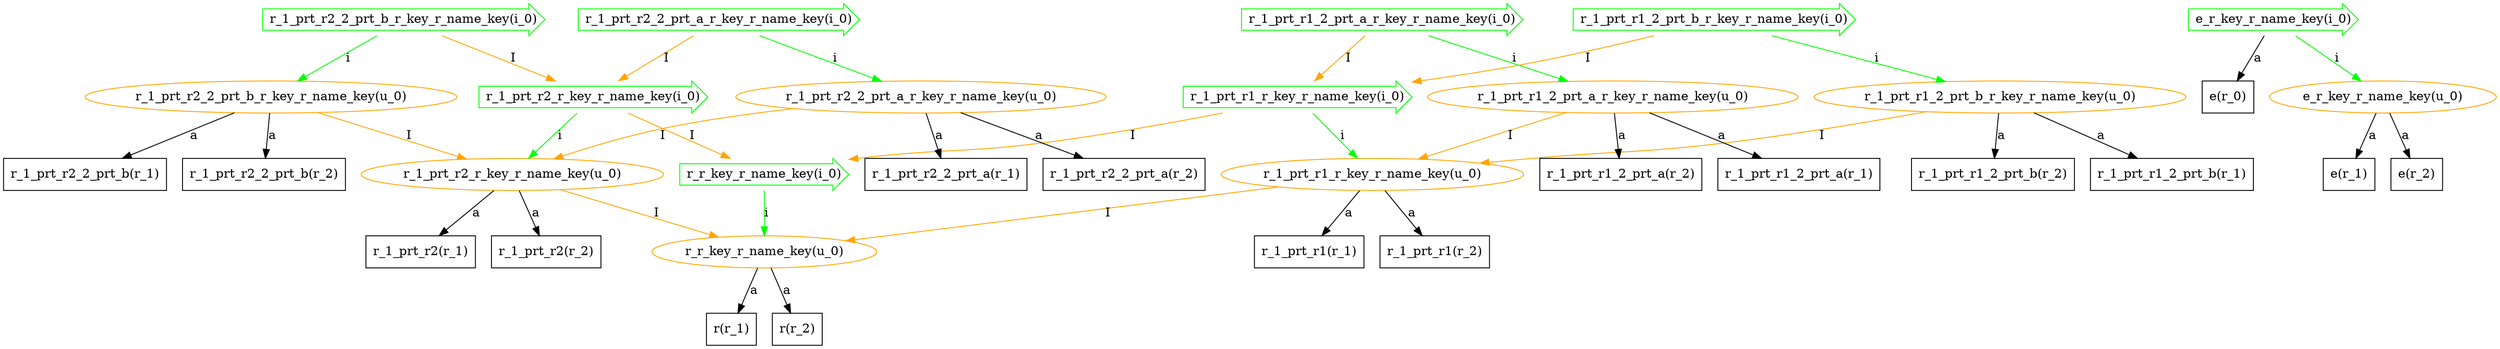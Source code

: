 // pg_depends
digraph {
	"r_1_prt_r2_2_prt_b_r_key_r_name_key(i_0)" [color=green shape=rarrow]
	"r_1_prt_r2_r_key_r_name_key(i_0)" [color=green shape=rarrow]
	"r_1_prt_r2_2_prt_b_r_key_r_name_key(i_0)" -> "r_1_prt_r2_r_key_r_name_key(i_0)" [label=I color=orange]
	"r_1_prt_r2_2_prt_a_r_key_r_name_key(i_0)" [color=green shape=rarrow]
	"r_1_prt_r2_r_key_r_name_key(i_0)" [color=green shape=rarrow]
	"r_1_prt_r2_2_prt_a_r_key_r_name_key(i_0)" -> "r_1_prt_r2_r_key_r_name_key(i_0)" [label=I color=orange]
	"r_1_prt_r1_r_key_r_name_key(i_0)" [color=green shape=rarrow]
	"r_r_key_r_name_key(i_0)" [color=green shape=rarrow]
	"r_1_prt_r1_r_key_r_name_key(i_0)" -> "r_r_key_r_name_key(i_0)" [label=I color=orange]
	"r_1_prt_r2_r_key_r_name_key(i_0)" [color=green shape=rarrow]
	"r_r_key_r_name_key(i_0)" [color=green shape=rarrow]
	"r_1_prt_r2_r_key_r_name_key(i_0)" -> "r_r_key_r_name_key(i_0)" [label=I color=orange]
	"r_1_prt_r1_2_prt_a_r_key_r_name_key(i_0)" [color=green shape=rarrow]
	"r_1_prt_r1_r_key_r_name_key(i_0)" [color=green shape=rarrow]
	"r_1_prt_r1_2_prt_a_r_key_r_name_key(i_0)" -> "r_1_prt_r1_r_key_r_name_key(i_0)" [label=I color=orange]
	"r_1_prt_r1_2_prt_b_r_key_r_name_key(i_0)" [color=green shape=rarrow]
	"r_1_prt_r1_r_key_r_name_key(i_0)" [color=green shape=rarrow]
	"r_1_prt_r1_2_prt_b_r_key_r_name_key(i_0)" -> "r_1_prt_r1_r_key_r_name_key(i_0)" [label=I color=orange]
	"e_r_key_r_name_key(i_0)" [color=green shape=rarrow]
	"e(r_0)" [color=black shape=rectangle]
	"e_r_key_r_name_key(i_0)" -> "e(r_0)" [label=a color=black]
	"r_1_prt_r2_2_prt_a_r_key_r_name_key(i_0)" [color=green shape=rarrow]
	"r_1_prt_r2_2_prt_a_r_key_r_name_key(u_0)" [color=orange shape=ellipse]
	"r_1_prt_r2_2_prt_a_r_key_r_name_key(i_0)" -> "r_1_prt_r2_2_prt_a_r_key_r_name_key(u_0)" [label=i color=green]
	"r_1_prt_r1_2_prt_b_r_key_r_name_key(i_0)" [color=green shape=rarrow]
	"r_1_prt_r1_2_prt_b_r_key_r_name_key(u_0)" [color=orange shape=ellipse]
	"r_1_prt_r1_2_prt_b_r_key_r_name_key(i_0)" -> "r_1_prt_r1_2_prt_b_r_key_r_name_key(u_0)" [label=i color=green]
	"r_r_key_r_name_key(i_0)" [color=green shape=rarrow]
	"r_r_key_r_name_key(u_0)" [color=orange shape=ellipse]
	"r_r_key_r_name_key(i_0)" -> "r_r_key_r_name_key(u_0)" [label=i color=green]
	"r_1_prt_r2_r_key_r_name_key(i_0)" [color=green shape=rarrow]
	"r_1_prt_r2_r_key_r_name_key(u_0)" [color=orange shape=ellipse]
	"r_1_prt_r2_r_key_r_name_key(i_0)" -> "r_1_prt_r2_r_key_r_name_key(u_0)" [label=i color=green]
	"r_1_prt_r2_2_prt_b_r_key_r_name_key(i_0)" [color=green shape=rarrow]
	"r_1_prt_r2_2_prt_b_r_key_r_name_key(u_0)" [color=orange shape=ellipse]
	"r_1_prt_r2_2_prt_b_r_key_r_name_key(i_0)" -> "r_1_prt_r2_2_prt_b_r_key_r_name_key(u_0)" [label=i color=green]
	"r_1_prt_r1_r_key_r_name_key(i_0)" [color=green shape=rarrow]
	"r_1_prt_r1_r_key_r_name_key(u_0)" [color=orange shape=ellipse]
	"r_1_prt_r1_r_key_r_name_key(i_0)" -> "r_1_prt_r1_r_key_r_name_key(u_0)" [label=i color=green]
	"r_1_prt_r1_2_prt_a_r_key_r_name_key(i_0)" [color=green shape=rarrow]
	"r_1_prt_r1_2_prt_a_r_key_r_name_key(u_0)" [color=orange shape=ellipse]
	"r_1_prt_r1_2_prt_a_r_key_r_name_key(i_0)" -> "r_1_prt_r1_2_prt_a_r_key_r_name_key(u_0)" [label=i color=green]
	"e_r_key_r_name_key(i_0)" [color=green shape=rarrow]
	"e_r_key_r_name_key(u_0)" [color=orange shape=ellipse]
	"e_r_key_r_name_key(i_0)" -> "e_r_key_r_name_key(u_0)" [label=i color=green]
	"r_1_prt_r2_2_prt_a_r_key_r_name_key(u_0)" [color=orange shape=ellipse]
	"r_1_prt_r2_2_prt_a(r_1)" [color=black shape=rectangle]
	"r_1_prt_r2_2_prt_a_r_key_r_name_key(u_0)" -> "r_1_prt_r2_2_prt_a(r_1)" [label=a color=black]
	"r_1_prt_r2_2_prt_a_r_key_r_name_key(u_0)" [color=orange shape=ellipse]
	"r_1_prt_r2_2_prt_a(r_2)" [color=black shape=rectangle]
	"r_1_prt_r2_2_prt_a_r_key_r_name_key(u_0)" -> "r_1_prt_r2_2_prt_a(r_2)" [label=a color=black]
	"r_1_prt_r2_2_prt_b_r_key_r_name_key(u_0)" [color=orange shape=ellipse]
	"r_1_prt_r2_2_prt_b(r_1)" [color=black shape=rectangle]
	"r_1_prt_r2_2_prt_b_r_key_r_name_key(u_0)" -> "r_1_prt_r2_2_prt_b(r_1)" [label=a color=black]
	"r_1_prt_r2_2_prt_b_r_key_r_name_key(u_0)" [color=orange shape=ellipse]
	"r_1_prt_r2_2_prt_b(r_2)" [color=black shape=rectangle]
	"r_1_prt_r2_2_prt_b_r_key_r_name_key(u_0)" -> "r_1_prt_r2_2_prt_b(r_2)" [label=a color=black]
	"e_r_key_r_name_key(u_0)" [color=orange shape=ellipse]
	"e(r_1)" [color=black shape=rectangle]
	"e_r_key_r_name_key(u_0)" -> "e(r_1)" [label=a color=black]
	"e_r_key_r_name_key(u_0)" [color=orange shape=ellipse]
	"e(r_2)" [color=black shape=rectangle]
	"e_r_key_r_name_key(u_0)" -> "e(r_2)" [label=a color=black]
	"r_r_key_r_name_key(u_0)" [color=orange shape=ellipse]
	"r(r_1)" [color=black shape=rectangle]
	"r_r_key_r_name_key(u_0)" -> "r(r_1)" [label=a color=black]
	"r_r_key_r_name_key(u_0)" [color=orange shape=ellipse]
	"r(r_2)" [color=black shape=rectangle]
	"r_r_key_r_name_key(u_0)" -> "r(r_2)" [label=a color=black]
	"r_1_prt_r1_r_key_r_name_key(u_0)" [color=orange shape=ellipse]
	"r_1_prt_r1(r_1)" [color=black shape=rectangle]
	"r_1_prt_r1_r_key_r_name_key(u_0)" -> "r_1_prt_r1(r_1)" [label=a color=black]
	"r_1_prt_r1_r_key_r_name_key(u_0)" [color=orange shape=ellipse]
	"r_1_prt_r1(r_2)" [color=black shape=rectangle]
	"r_1_prt_r1_r_key_r_name_key(u_0)" -> "r_1_prt_r1(r_2)" [label=a color=black]
	"r_1_prt_r2_r_key_r_name_key(u_0)" [color=orange shape=ellipse]
	"r_1_prt_r2(r_2)" [color=black shape=rectangle]
	"r_1_prt_r2_r_key_r_name_key(u_0)" -> "r_1_prt_r2(r_2)" [label=a color=black]
	"r_1_prt_r2_r_key_r_name_key(u_0)" [color=orange shape=ellipse]
	"r_1_prt_r2(r_1)" [color=black shape=rectangle]
	"r_1_prt_r2_r_key_r_name_key(u_0)" -> "r_1_prt_r2(r_1)" [label=a color=black]
	"r_1_prt_r1_2_prt_b_r_key_r_name_key(u_0)" [color=orange shape=ellipse]
	"r_1_prt_r1_2_prt_b(r_2)" [color=black shape=rectangle]
	"r_1_prt_r1_2_prt_b_r_key_r_name_key(u_0)" -> "r_1_prt_r1_2_prt_b(r_2)" [label=a color=black]
	"r_1_prt_r1_2_prt_b_r_key_r_name_key(u_0)" [color=orange shape=ellipse]
	"r_1_prt_r1_2_prt_b(r_1)" [color=black shape=rectangle]
	"r_1_prt_r1_2_prt_b_r_key_r_name_key(u_0)" -> "r_1_prt_r1_2_prt_b(r_1)" [label=a color=black]
	"r_1_prt_r1_2_prt_a_r_key_r_name_key(u_0)" [color=orange shape=ellipse]
	"r_1_prt_r1_2_prt_a(r_2)" [color=black shape=rectangle]
	"r_1_prt_r1_2_prt_a_r_key_r_name_key(u_0)" -> "r_1_prt_r1_2_prt_a(r_2)" [label=a color=black]
	"r_1_prt_r1_2_prt_a_r_key_r_name_key(u_0)" [color=orange shape=ellipse]
	"r_1_prt_r1_2_prt_a(r_1)" [color=black shape=rectangle]
	"r_1_prt_r1_2_prt_a_r_key_r_name_key(u_0)" -> "r_1_prt_r1_2_prt_a(r_1)" [label=a color=black]
	"r_1_prt_r2_r_key_r_name_key(u_0)" [color=orange shape=ellipse]
	"r_r_key_r_name_key(u_0)" [color=orange shape=ellipse]
	"r_1_prt_r2_r_key_r_name_key(u_0)" -> "r_r_key_r_name_key(u_0)" [label=I color=orange]
	"r_1_prt_r1_r_key_r_name_key(u_0)" [color=orange shape=ellipse]
	"r_r_key_r_name_key(u_0)" [color=orange shape=ellipse]
	"r_1_prt_r1_r_key_r_name_key(u_0)" -> "r_r_key_r_name_key(u_0)" [label=I color=orange]
	"r_1_prt_r1_2_prt_b_r_key_r_name_key(u_0)" [color=orange shape=ellipse]
	"r_1_prt_r1_r_key_r_name_key(u_0)" [color=orange shape=ellipse]
	"r_1_prt_r1_2_prt_b_r_key_r_name_key(u_0)" -> "r_1_prt_r1_r_key_r_name_key(u_0)" [label=I color=orange]
	"r_1_prt_r1_2_prt_a_r_key_r_name_key(u_0)" [color=orange shape=ellipse]
	"r_1_prt_r1_r_key_r_name_key(u_0)" [color=orange shape=ellipse]
	"r_1_prt_r1_2_prt_a_r_key_r_name_key(u_0)" -> "r_1_prt_r1_r_key_r_name_key(u_0)" [label=I color=orange]
	"r_1_prt_r2_2_prt_a_r_key_r_name_key(u_0)" [color=orange shape=ellipse]
	"r_1_prt_r2_r_key_r_name_key(u_0)" [color=orange shape=ellipse]
	"r_1_prt_r2_2_prt_a_r_key_r_name_key(u_0)" -> "r_1_prt_r2_r_key_r_name_key(u_0)" [label=I color=orange]
	"r_1_prt_r2_2_prt_b_r_key_r_name_key(u_0)" [color=orange shape=ellipse]
	"r_1_prt_r2_r_key_r_name_key(u_0)" [color=orange shape=ellipse]
	"r_1_prt_r2_2_prt_b_r_key_r_name_key(u_0)" -> "r_1_prt_r2_r_key_r_name_key(u_0)" [label=I color=orange]
}
